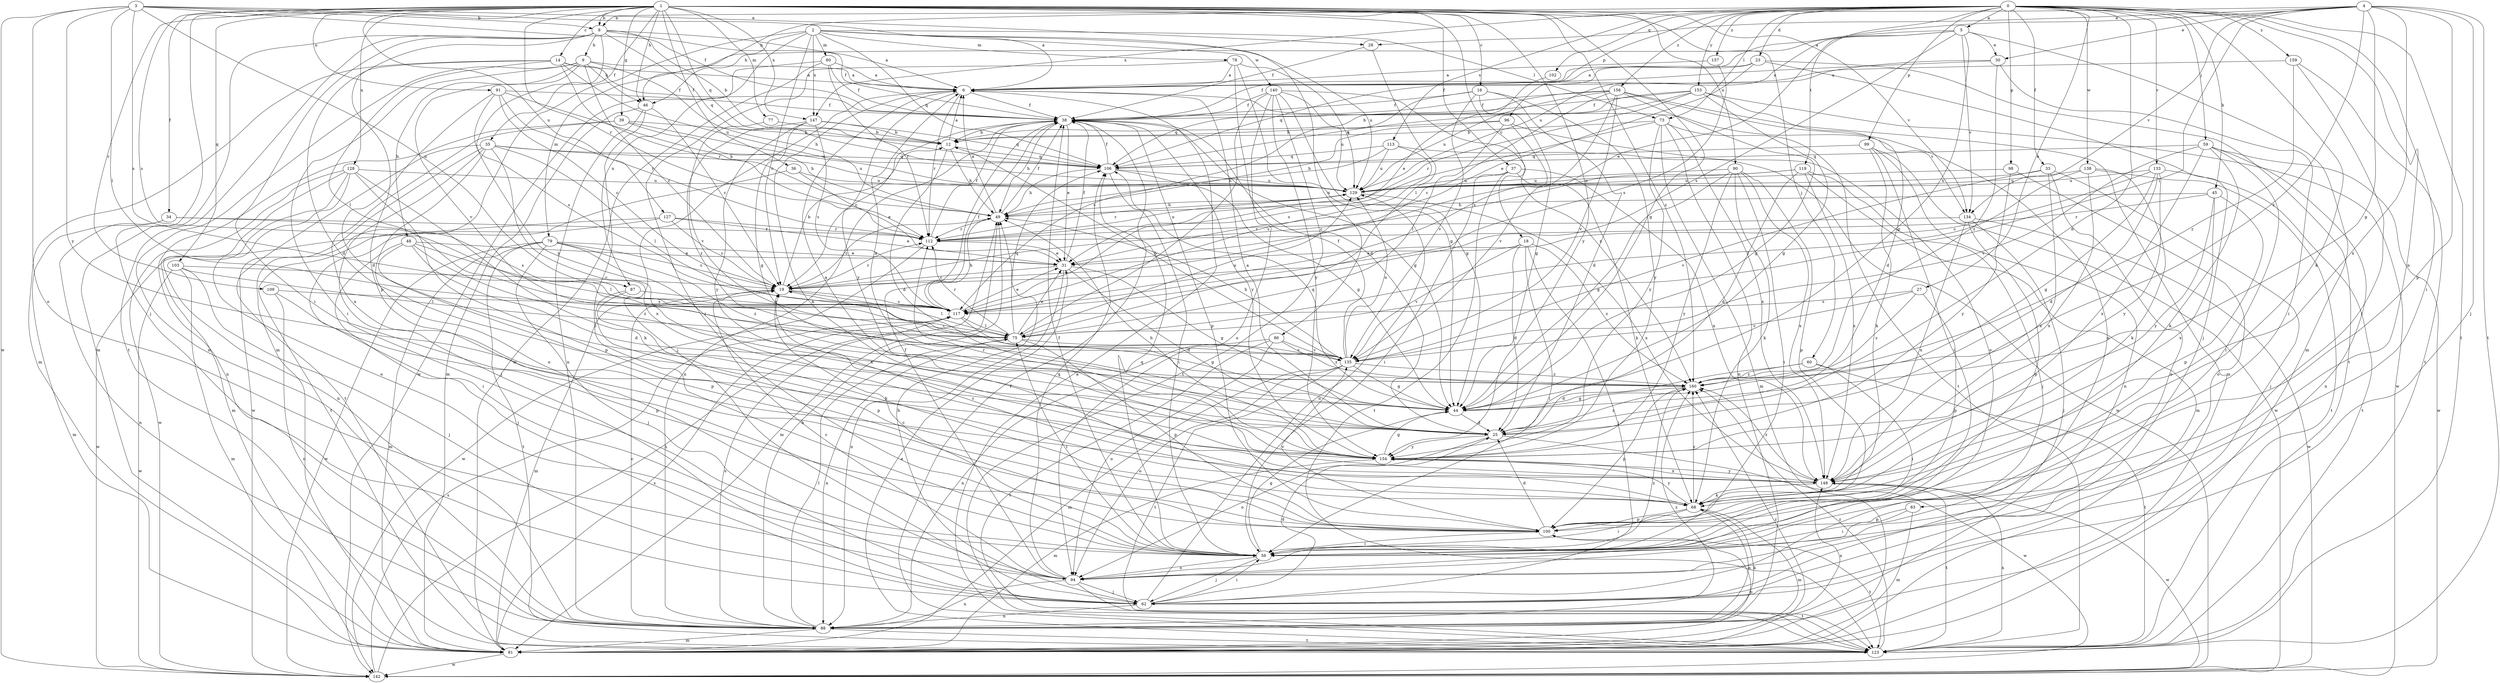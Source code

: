strict digraph  {
0;
1;
2;
3;
4;
5;
6;
8;
9;
12;
14;
16;
18;
19;
23;
25;
27;
28;
30;
31;
33;
34;
35;
36;
37;
38;
39;
44;
45;
46;
48;
49;
56;
59;
60;
62;
68;
73;
75;
77;
78;
79;
80;
81;
83;
86;
87;
88;
90;
91;
94;
96;
98;
99;
100;
102;
103;
106;
109;
112;
113;
117;
119;
123;
127;
128;
129;
133;
134;
135;
138;
140;
142;
147;
148;
153;
154;
156;
157;
159;
160;
0 -> 5  [label=a];
0 -> 23  [label=d];
0 -> 25  [label=d];
0 -> 27  [label=e];
0 -> 33  [label=f];
0 -> 45  [label=h];
0 -> 46  [label=h];
0 -> 56  [label=i];
0 -> 59  [label=j];
0 -> 68  [label=k];
0 -> 73  [label=l];
0 -> 83  [label=n];
0 -> 96  [label=p];
0 -> 98  [label=p];
0 -> 99  [label=p];
0 -> 102  [label=q];
0 -> 113  [label=s];
0 -> 119  [label=t];
0 -> 123  [label=t];
0 -> 133  [label=v];
0 -> 138  [label=w];
0 -> 147  [label=x];
0 -> 153  [label=y];
0 -> 156  [label=z];
0 -> 157  [label=z];
0 -> 159  [label=z];
1 -> 8  [label=b];
1 -> 14  [label=c];
1 -> 16  [label=c];
1 -> 18  [label=c];
1 -> 34  [label=f];
1 -> 35  [label=f];
1 -> 36  [label=f];
1 -> 37  [label=f];
1 -> 39  [label=g];
1 -> 44  [label=g];
1 -> 46  [label=h];
1 -> 60  [label=j];
1 -> 62  [label=j];
1 -> 77  [label=m];
1 -> 90  [label=o];
1 -> 91  [label=o];
1 -> 103  [label=q];
1 -> 106  [label=q];
1 -> 109  [label=r];
1 -> 112  [label=r];
1 -> 117  [label=s];
1 -> 127  [label=u];
1 -> 128  [label=u];
1 -> 134  [label=v];
1 -> 147  [label=x];
1 -> 154  [label=y];
1 -> 160  [label=z];
2 -> 19  [label=c];
2 -> 73  [label=l];
2 -> 78  [label=m];
2 -> 79  [label=m];
2 -> 80  [label=m];
2 -> 81  [label=m];
2 -> 86  [label=n];
2 -> 87  [label=n];
2 -> 106  [label=q];
2 -> 129  [label=u];
2 -> 140  [label=w];
2 -> 147  [label=x];
3 -> 6  [label=a];
3 -> 8  [label=b];
3 -> 28  [label=e];
3 -> 38  [label=f];
3 -> 75  [label=l];
3 -> 87  [label=n];
3 -> 94  [label=o];
3 -> 117  [label=s];
3 -> 142  [label=w];
3 -> 154  [label=y];
4 -> 6  [label=a];
4 -> 8  [label=b];
4 -> 28  [label=e];
4 -> 30  [label=e];
4 -> 44  [label=g];
4 -> 62  [label=j];
4 -> 75  [label=l];
4 -> 100  [label=p];
4 -> 123  [label=t];
4 -> 134  [label=v];
4 -> 148  [label=x];
4 -> 160  [label=z];
5 -> 30  [label=e];
5 -> 31  [label=e];
5 -> 44  [label=g];
5 -> 46  [label=h];
5 -> 81  [label=m];
5 -> 117  [label=s];
5 -> 129  [label=u];
5 -> 134  [label=v];
6 -> 38  [label=f];
6 -> 62  [label=j];
6 -> 68  [label=k];
6 -> 112  [label=r];
6 -> 134  [label=v];
6 -> 154  [label=y];
8 -> 6  [label=a];
8 -> 9  [label=b];
8 -> 12  [label=b];
8 -> 38  [label=f];
8 -> 56  [label=i];
8 -> 81  [label=m];
8 -> 100  [label=p];
8 -> 106  [label=q];
8 -> 123  [label=t];
8 -> 154  [label=y];
9 -> 6  [label=a];
9 -> 19  [label=c];
9 -> 46  [label=h];
9 -> 48  [label=h];
9 -> 49  [label=h];
9 -> 56  [label=i];
9 -> 88  [label=n];
9 -> 135  [label=v];
12 -> 6  [label=a];
12 -> 25  [label=d];
12 -> 49  [label=h];
12 -> 106  [label=q];
14 -> 6  [label=a];
14 -> 25  [label=d];
14 -> 38  [label=f];
14 -> 75  [label=l];
14 -> 81  [label=m];
14 -> 112  [label=r];
14 -> 129  [label=u];
16 -> 25  [label=d];
16 -> 38  [label=f];
16 -> 44  [label=g];
16 -> 117  [label=s];
16 -> 135  [label=v];
16 -> 154  [label=y];
18 -> 25  [label=d];
18 -> 31  [label=e];
18 -> 56  [label=i];
18 -> 62  [label=j];
18 -> 135  [label=v];
18 -> 160  [label=z];
19 -> 12  [label=b];
19 -> 75  [label=l];
19 -> 81  [label=m];
19 -> 112  [label=r];
19 -> 117  [label=s];
23 -> 6  [label=a];
23 -> 31  [label=e];
23 -> 62  [label=j];
23 -> 106  [label=q];
23 -> 123  [label=t];
25 -> 6  [label=a];
25 -> 94  [label=o];
25 -> 142  [label=w];
25 -> 154  [label=y];
25 -> 160  [label=z];
27 -> 100  [label=p];
27 -> 117  [label=s];
27 -> 135  [label=v];
27 -> 160  [label=z];
28 -> 38  [label=f];
28 -> 75  [label=l];
30 -> 6  [label=a];
30 -> 38  [label=f];
30 -> 56  [label=i];
30 -> 160  [label=z];
31 -> 19  [label=c];
31 -> 25  [label=d];
31 -> 38  [label=f];
31 -> 44  [label=g];
31 -> 88  [label=n];
33 -> 62  [label=j];
33 -> 94  [label=o];
33 -> 129  [label=u];
33 -> 135  [label=v];
33 -> 148  [label=x];
34 -> 81  [label=m];
34 -> 88  [label=n];
34 -> 112  [label=r];
34 -> 117  [label=s];
35 -> 62  [label=j];
35 -> 75  [label=l];
35 -> 94  [label=o];
35 -> 106  [label=q];
35 -> 123  [label=t];
35 -> 129  [label=u];
35 -> 142  [label=w];
35 -> 148  [label=x];
36 -> 31  [label=e];
36 -> 123  [label=t];
36 -> 129  [label=u];
37 -> 56  [label=i];
37 -> 68  [label=k];
37 -> 123  [label=t];
37 -> 129  [label=u];
37 -> 148  [label=x];
38 -> 12  [label=b];
38 -> 19  [label=c];
38 -> 31  [label=e];
38 -> 44  [label=g];
38 -> 49  [label=h];
38 -> 88  [label=n];
38 -> 100  [label=p];
38 -> 154  [label=y];
39 -> 12  [label=b];
39 -> 49  [label=h];
39 -> 88  [label=n];
39 -> 129  [label=u];
39 -> 148  [label=x];
44 -> 6  [label=a];
44 -> 25  [label=d];
44 -> 106  [label=q];
45 -> 49  [label=h];
45 -> 100  [label=p];
45 -> 112  [label=r];
45 -> 148  [label=x];
45 -> 154  [label=y];
46 -> 19  [label=c];
46 -> 56  [label=i];
46 -> 81  [label=m];
46 -> 88  [label=n];
48 -> 25  [label=d];
48 -> 31  [label=e];
48 -> 62  [label=j];
48 -> 75  [label=l];
48 -> 100  [label=p];
48 -> 160  [label=z];
49 -> 6  [label=a];
49 -> 19  [label=c];
49 -> 38  [label=f];
49 -> 81  [label=m];
49 -> 112  [label=r];
56 -> 19  [label=c];
56 -> 38  [label=f];
56 -> 44  [label=g];
56 -> 62  [label=j];
56 -> 75  [label=l];
56 -> 94  [label=o];
56 -> 106  [label=q];
59 -> 56  [label=i];
59 -> 68  [label=k];
59 -> 88  [label=n];
59 -> 106  [label=q];
59 -> 135  [label=v];
59 -> 142  [label=w];
59 -> 148  [label=x];
60 -> 25  [label=d];
60 -> 56  [label=i];
60 -> 123  [label=t];
60 -> 160  [label=z];
62 -> 25  [label=d];
62 -> 49  [label=h];
62 -> 56  [label=i];
62 -> 88  [label=n];
62 -> 129  [label=u];
68 -> 19  [label=c];
68 -> 56  [label=i];
68 -> 81  [label=m];
68 -> 88  [label=n];
68 -> 100  [label=p];
68 -> 154  [label=y];
68 -> 160  [label=z];
73 -> 12  [label=b];
73 -> 81  [label=m];
73 -> 88  [label=n];
73 -> 117  [label=s];
73 -> 123  [label=t];
73 -> 148  [label=x];
73 -> 154  [label=y];
75 -> 31  [label=e];
75 -> 88  [label=n];
75 -> 100  [label=p];
75 -> 106  [label=q];
75 -> 112  [label=r];
75 -> 129  [label=u];
75 -> 135  [label=v];
77 -> 12  [label=b];
77 -> 135  [label=v];
78 -> 6  [label=a];
78 -> 25  [label=d];
78 -> 44  [label=g];
78 -> 56  [label=i];
78 -> 129  [label=u];
79 -> 19  [label=c];
79 -> 31  [label=e];
79 -> 62  [label=j];
79 -> 81  [label=m];
79 -> 123  [label=t];
79 -> 142  [label=w];
79 -> 148  [label=x];
79 -> 160  [label=z];
80 -> 6  [label=a];
80 -> 38  [label=f];
80 -> 81  [label=m];
80 -> 112  [label=r];
80 -> 142  [label=w];
81 -> 100  [label=p];
81 -> 117  [label=s];
81 -> 142  [label=w];
81 -> 160  [label=z];
83 -> 56  [label=i];
83 -> 81  [label=m];
83 -> 100  [label=p];
86 -> 88  [label=n];
86 -> 94  [label=o];
86 -> 123  [label=t];
86 -> 135  [label=v];
86 -> 160  [label=z];
87 -> 68  [label=k];
87 -> 100  [label=p];
87 -> 117  [label=s];
88 -> 19  [label=c];
88 -> 49  [label=h];
88 -> 68  [label=k];
88 -> 75  [label=l];
88 -> 81  [label=m];
88 -> 117  [label=s];
88 -> 123  [label=t];
88 -> 148  [label=x];
88 -> 160  [label=z];
90 -> 44  [label=g];
90 -> 56  [label=i];
90 -> 68  [label=k];
90 -> 100  [label=p];
90 -> 129  [label=u];
90 -> 148  [label=x];
90 -> 154  [label=y];
91 -> 19  [label=c];
91 -> 25  [label=d];
91 -> 38  [label=f];
91 -> 49  [label=h];
91 -> 112  [label=r];
91 -> 117  [label=s];
94 -> 19  [label=c];
94 -> 38  [label=f];
94 -> 62  [label=j];
94 -> 88  [label=n];
94 -> 106  [label=q];
94 -> 123  [label=t];
94 -> 160  [label=z];
96 -> 12  [label=b];
96 -> 49  [label=h];
96 -> 75  [label=l];
96 -> 94  [label=o];
96 -> 135  [label=v];
98 -> 94  [label=o];
98 -> 129  [label=u];
98 -> 154  [label=y];
99 -> 56  [label=i];
99 -> 68  [label=k];
99 -> 88  [label=n];
99 -> 106  [label=q];
99 -> 142  [label=w];
100 -> 25  [label=d];
100 -> 56  [label=i];
100 -> 123  [label=t];
100 -> 135  [label=v];
102 -> 31  [label=e];
103 -> 19  [label=c];
103 -> 62  [label=j];
103 -> 75  [label=l];
103 -> 81  [label=m];
103 -> 142  [label=w];
106 -> 38  [label=f];
106 -> 44  [label=g];
106 -> 49  [label=h];
106 -> 56  [label=i];
106 -> 129  [label=u];
109 -> 88  [label=n];
109 -> 100  [label=p];
109 -> 117  [label=s];
112 -> 31  [label=e];
112 -> 38  [label=f];
112 -> 129  [label=u];
112 -> 142  [label=w];
113 -> 49  [label=h];
113 -> 106  [label=q];
113 -> 117  [label=s];
113 -> 129  [label=u];
113 -> 142  [label=w];
117 -> 31  [label=e];
117 -> 38  [label=f];
117 -> 44  [label=g];
117 -> 49  [label=h];
117 -> 75  [label=l];
119 -> 19  [label=c];
119 -> 25  [label=d];
119 -> 62  [label=j];
119 -> 81  [label=m];
119 -> 129  [label=u];
119 -> 148  [label=x];
123 -> 6  [label=a];
123 -> 31  [label=e];
123 -> 38  [label=f];
123 -> 148  [label=x];
123 -> 160  [label=z];
127 -> 19  [label=c];
127 -> 31  [label=e];
127 -> 56  [label=i];
127 -> 112  [label=r];
127 -> 142  [label=w];
128 -> 68  [label=k];
128 -> 81  [label=m];
128 -> 88  [label=n];
128 -> 94  [label=o];
128 -> 100  [label=p];
128 -> 129  [label=u];
128 -> 142  [label=w];
129 -> 49  [label=h];
129 -> 112  [label=r];
129 -> 148  [label=x];
133 -> 19  [label=c];
133 -> 25  [label=d];
133 -> 44  [label=g];
133 -> 123  [label=t];
133 -> 129  [label=u];
133 -> 154  [label=y];
134 -> 62  [label=j];
134 -> 100  [label=p];
134 -> 112  [label=r];
134 -> 142  [label=w];
134 -> 148  [label=x];
135 -> 12  [label=b];
135 -> 19  [label=c];
135 -> 38  [label=f];
135 -> 44  [label=g];
135 -> 49  [label=h];
135 -> 81  [label=m];
135 -> 94  [label=o];
135 -> 123  [label=t];
135 -> 129  [label=u];
135 -> 160  [label=z];
138 -> 68  [label=k];
138 -> 75  [label=l];
138 -> 123  [label=t];
138 -> 129  [label=u];
138 -> 148  [label=x];
140 -> 38  [label=f];
140 -> 44  [label=g];
140 -> 75  [label=l];
140 -> 94  [label=o];
140 -> 123  [label=t];
140 -> 129  [label=u];
140 -> 154  [label=y];
140 -> 160  [label=z];
142 -> 49  [label=h];
142 -> 117  [label=s];
147 -> 12  [label=b];
147 -> 44  [label=g];
147 -> 106  [label=q];
147 -> 117  [label=s];
147 -> 154  [label=y];
147 -> 160  [label=z];
148 -> 68  [label=k];
148 -> 123  [label=t];
148 -> 142  [label=w];
148 -> 154  [label=y];
148 -> 160  [label=z];
153 -> 12  [label=b];
153 -> 25  [label=d];
153 -> 38  [label=f];
153 -> 44  [label=g];
153 -> 106  [label=q];
153 -> 112  [label=r];
153 -> 142  [label=w];
154 -> 6  [label=a];
154 -> 44  [label=g];
154 -> 49  [label=h];
154 -> 81  [label=m];
154 -> 112  [label=r];
154 -> 148  [label=x];
156 -> 19  [label=c];
156 -> 38  [label=f];
156 -> 44  [label=g];
156 -> 81  [label=m];
156 -> 94  [label=o];
156 -> 106  [label=q];
156 -> 117  [label=s];
156 -> 129  [label=u];
156 -> 135  [label=v];
157 -> 6  [label=a];
157 -> 117  [label=s];
159 -> 6  [label=a];
159 -> 56  [label=i];
159 -> 123  [label=t];
159 -> 160  [label=z];
160 -> 44  [label=g];
160 -> 100  [label=p];
}

